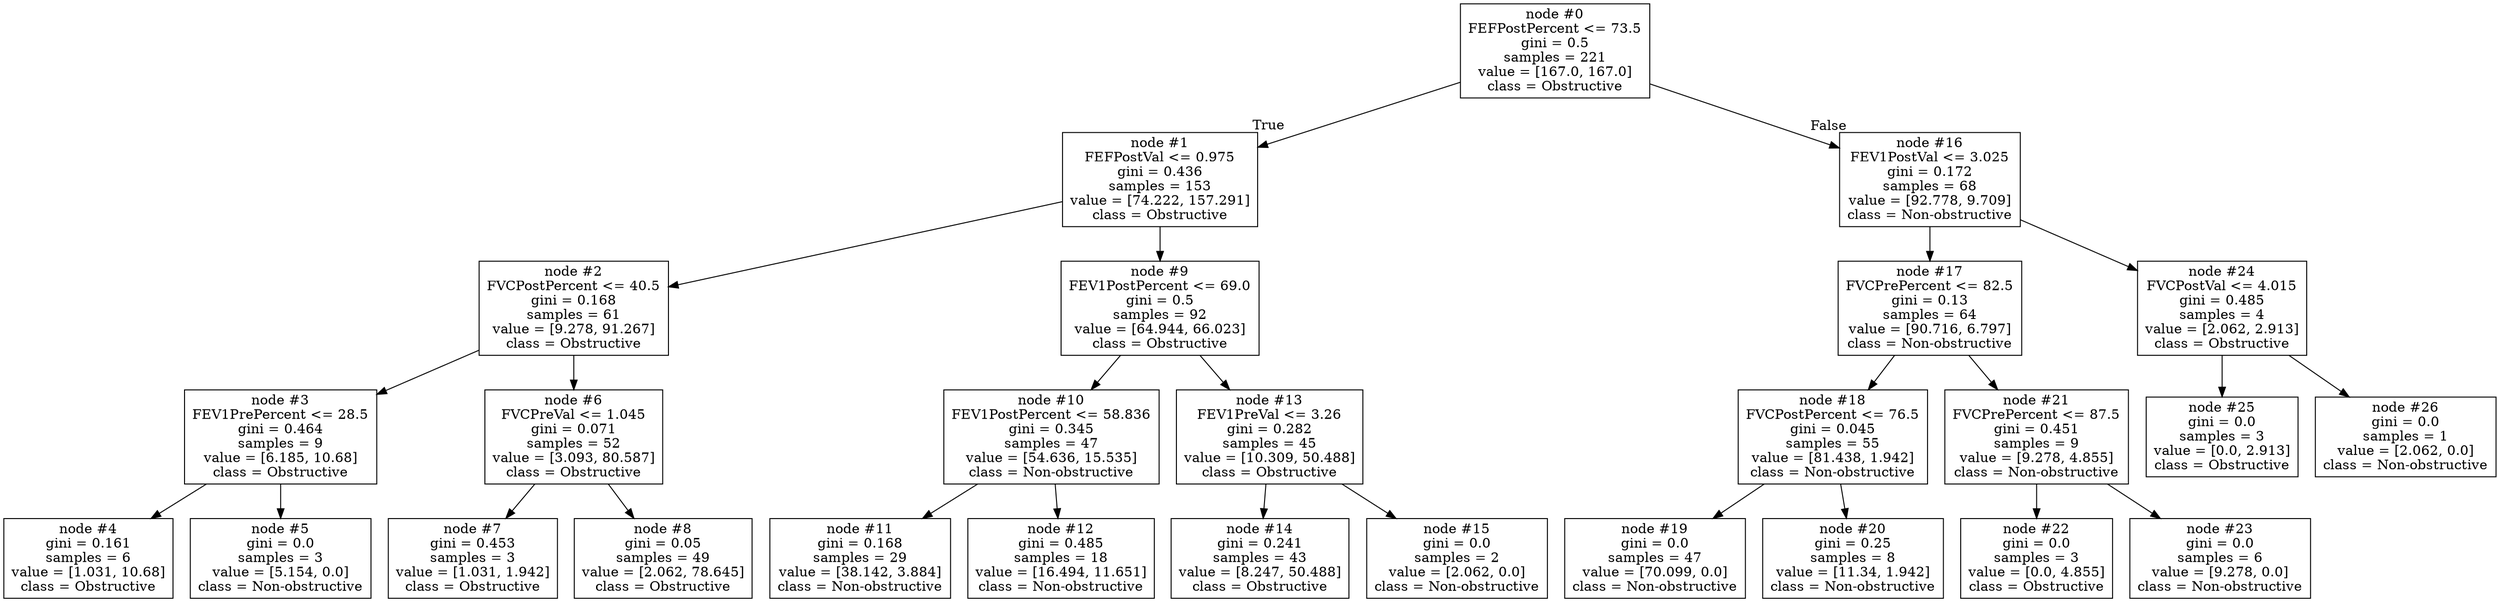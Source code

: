 digraph Tree {
node [shape=box] ;
0 [label="node #0\nFEFPostPercent <= 73.5\ngini = 0.5\nsamples = 221\nvalue = [167.0, 167.0]\nclass = Obstructive"] ;
1 [label="node #1\nFEFPostVal <= 0.975\ngini = 0.436\nsamples = 153\nvalue = [74.222, 157.291]\nclass = Obstructive"] ;
0 -> 1 [labeldistance=2.5, labelangle=45, headlabel="True"] ;
2 [label="node #2\nFVCPostPercent <= 40.5\ngini = 0.168\nsamples = 61\nvalue = [9.278, 91.267]\nclass = Obstructive"] ;
1 -> 2 ;
3 [label="node #3\nFEV1PrePercent <= 28.5\ngini = 0.464\nsamples = 9\nvalue = [6.185, 10.68]\nclass = Obstructive"] ;
2 -> 3 ;
4 [label="node #4\ngini = 0.161\nsamples = 6\nvalue = [1.031, 10.68]\nclass = Obstructive"] ;
3 -> 4 ;
5 [label="node #5\ngini = 0.0\nsamples = 3\nvalue = [5.154, 0.0]\nclass = Non-obstructive"] ;
3 -> 5 ;
6 [label="node #6\nFVCPreVal <= 1.045\ngini = 0.071\nsamples = 52\nvalue = [3.093, 80.587]\nclass = Obstructive"] ;
2 -> 6 ;
7 [label="node #7\ngini = 0.453\nsamples = 3\nvalue = [1.031, 1.942]\nclass = Obstructive"] ;
6 -> 7 ;
8 [label="node #8\ngini = 0.05\nsamples = 49\nvalue = [2.062, 78.645]\nclass = Obstructive"] ;
6 -> 8 ;
9 [label="node #9\nFEV1PostPercent <= 69.0\ngini = 0.5\nsamples = 92\nvalue = [64.944, 66.023]\nclass = Obstructive"] ;
1 -> 9 ;
10 [label="node #10\nFEV1PostPercent <= 58.836\ngini = 0.345\nsamples = 47\nvalue = [54.636, 15.535]\nclass = Non-obstructive"] ;
9 -> 10 ;
11 [label="node #11\ngini = 0.168\nsamples = 29\nvalue = [38.142, 3.884]\nclass = Non-obstructive"] ;
10 -> 11 ;
12 [label="node #12\ngini = 0.485\nsamples = 18\nvalue = [16.494, 11.651]\nclass = Non-obstructive"] ;
10 -> 12 ;
13 [label="node #13\nFEV1PreVal <= 3.26\ngini = 0.282\nsamples = 45\nvalue = [10.309, 50.488]\nclass = Obstructive"] ;
9 -> 13 ;
14 [label="node #14\ngini = 0.241\nsamples = 43\nvalue = [8.247, 50.488]\nclass = Obstructive"] ;
13 -> 14 ;
15 [label="node #15\ngini = 0.0\nsamples = 2\nvalue = [2.062, 0.0]\nclass = Non-obstructive"] ;
13 -> 15 ;
16 [label="node #16\nFEV1PostVal <= 3.025\ngini = 0.172\nsamples = 68\nvalue = [92.778, 9.709]\nclass = Non-obstructive"] ;
0 -> 16 [labeldistance=2.5, labelangle=-45, headlabel="False"] ;
17 [label="node #17\nFVCPrePercent <= 82.5\ngini = 0.13\nsamples = 64\nvalue = [90.716, 6.797]\nclass = Non-obstructive"] ;
16 -> 17 ;
18 [label="node #18\nFVCPostPercent <= 76.5\ngini = 0.045\nsamples = 55\nvalue = [81.438, 1.942]\nclass = Non-obstructive"] ;
17 -> 18 ;
19 [label="node #19\ngini = 0.0\nsamples = 47\nvalue = [70.099, 0.0]\nclass = Non-obstructive"] ;
18 -> 19 ;
20 [label="node #20\ngini = 0.25\nsamples = 8\nvalue = [11.34, 1.942]\nclass = Non-obstructive"] ;
18 -> 20 ;
21 [label="node #21\nFVCPrePercent <= 87.5\ngini = 0.451\nsamples = 9\nvalue = [9.278, 4.855]\nclass = Non-obstructive"] ;
17 -> 21 ;
22 [label="node #22\ngini = 0.0\nsamples = 3\nvalue = [0.0, 4.855]\nclass = Obstructive"] ;
21 -> 22 ;
23 [label="node #23\ngini = 0.0\nsamples = 6\nvalue = [9.278, 0.0]\nclass = Non-obstructive"] ;
21 -> 23 ;
24 [label="node #24\nFVCPostVal <= 4.015\ngini = 0.485\nsamples = 4\nvalue = [2.062, 2.913]\nclass = Obstructive"] ;
16 -> 24 ;
25 [label="node #25\ngini = 0.0\nsamples = 3\nvalue = [0.0, 2.913]\nclass = Obstructive"] ;
24 -> 25 ;
26 [label="node #26\ngini = 0.0\nsamples = 1\nvalue = [2.062, 0.0]\nclass = Non-obstructive"] ;
24 -> 26 ;
}